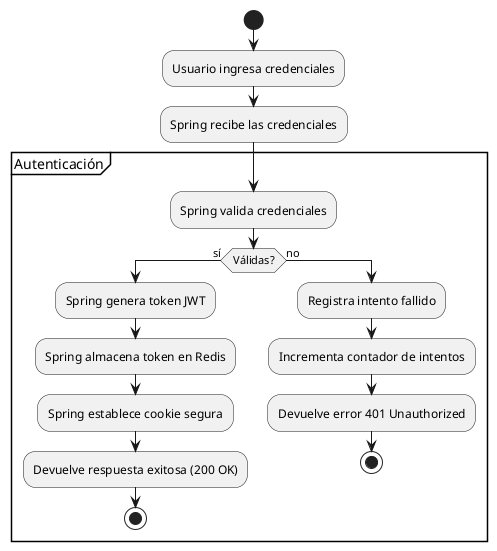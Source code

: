@startuml
start

:Usuario ingresa credenciales;
:Spring recibe las credenciales;

partition Autenticación {
  :Spring valida credenciales;

  if (Válidas?) then (sí)
    :Spring genera token JWT;
    :Spring almacena token en Redis;
    :Spring establece cookie segura;
    :Devuelve respuesta exitosa (200 OK);
    stop
  else (no)
    :Registra intento fallido;
    :Incrementa contador de intentos;
    :Devuelve error 401 Unauthorized;
    stop
  endif
}

@enduml